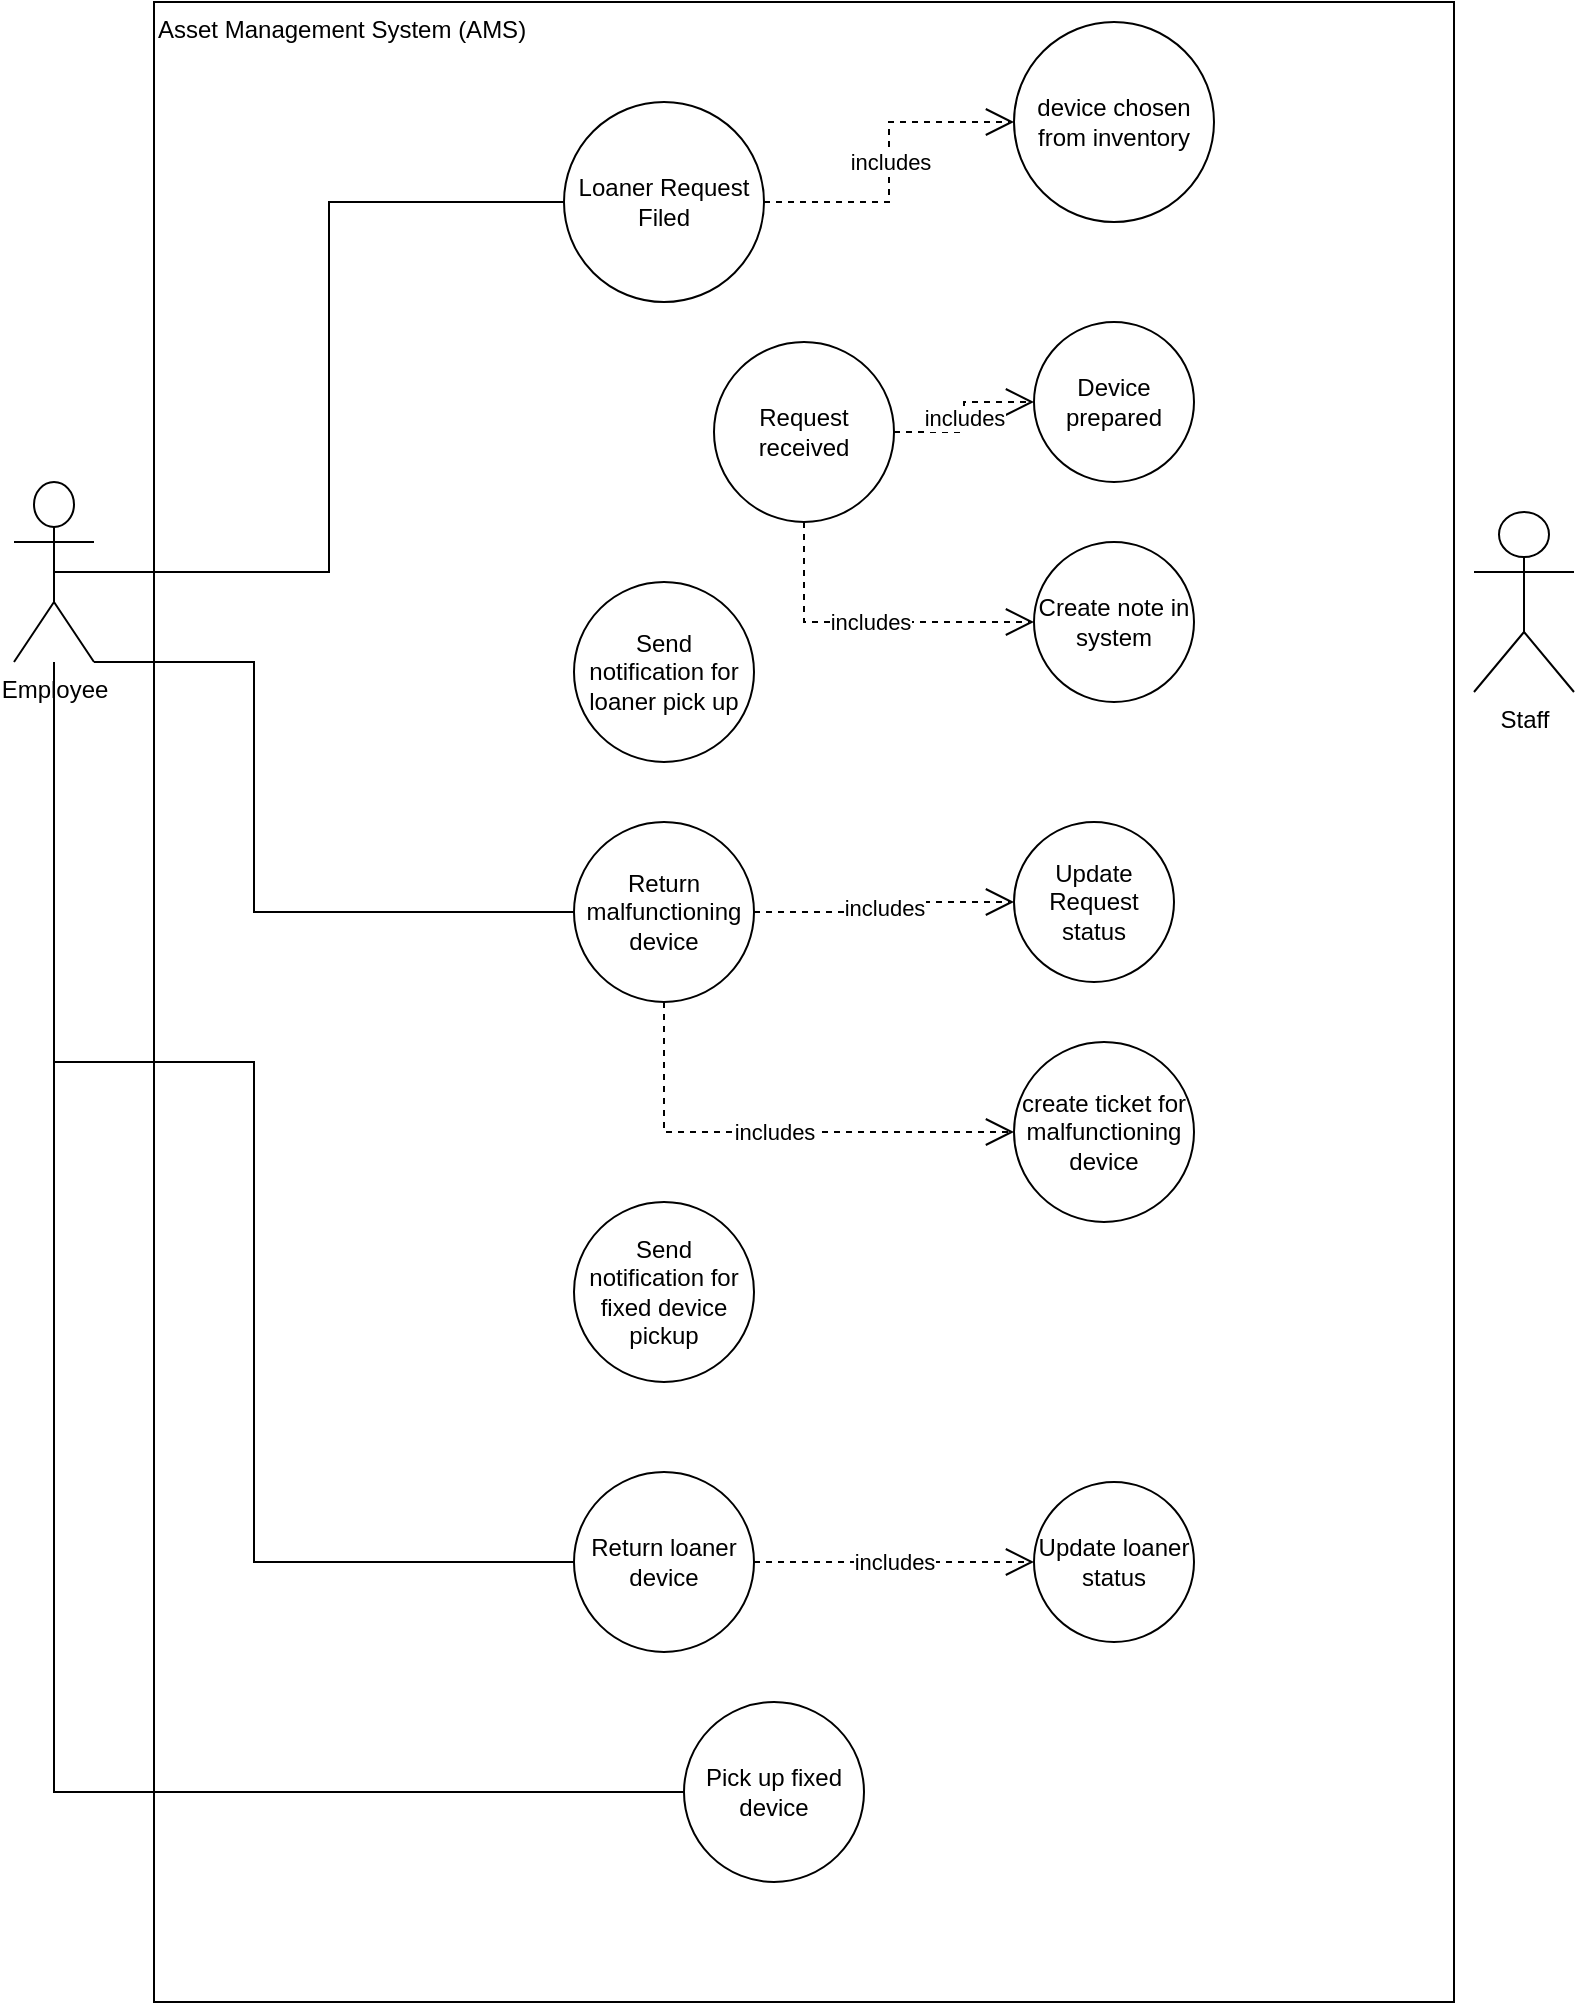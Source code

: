 <mxfile version="14.6.10" type="github">
  <diagram id="4Joo1i-Ju_F4ByNTrXHo" name="Page-1">
    <mxGraphModel dx="1049" dy="634" grid="1" gridSize="10" guides="1" tooltips="1" connect="1" arrows="1" fold="1" page="1" pageScale="1" pageWidth="850" pageHeight="1100" math="0" shadow="0">
      <root>
        <mxCell id="0" />
        <mxCell id="1" parent="0" />
        <mxCell id="axh8pNVTcihHNyuKykq5-4" value="" style="ellipse;whiteSpace=wrap;html=1;movable=0;resizable=0;rotatable=0;deletable=0;editable=0;connectable=0;" vertex="1" parent="1">
          <mxGeometry x="230" y="100" width="120" height="80" as="geometry" />
        </mxCell>
        <mxCell id="axh8pNVTcihHNyuKykq5-3" value="Asset Management System (AMS)" style="rounded=0;whiteSpace=wrap;html=1;align=left;verticalAlign=top;" vertex="1" parent="1">
          <mxGeometry x="120" y="40" width="650" height="1000" as="geometry" />
        </mxCell>
        <mxCell id="axh8pNVTcihHNyuKykq5-1" value="Employee" style="shape=umlActor;verticalLabelPosition=bottom;verticalAlign=top;html=1;outlineConnect=0;" vertex="1" parent="1">
          <mxGeometry x="50" y="280" width="40" height="90" as="geometry" />
        </mxCell>
        <mxCell id="axh8pNVTcihHNyuKykq5-2" value="Staff" style="shape=umlActor;verticalLabelPosition=bottom;verticalAlign=top;html=1;outlineConnect=0;" vertex="1" parent="1">
          <mxGeometry x="780" y="295" width="50" height="90" as="geometry" />
        </mxCell>
        <mxCell id="axh8pNVTcihHNyuKykq5-5" value="Loaner Request Filed" style="ellipse;whiteSpace=wrap;html=1;aspect=fixed;" vertex="1" parent="1">
          <mxGeometry x="325" y="90" width="100" height="100" as="geometry" />
        </mxCell>
        <mxCell id="axh8pNVTcihHNyuKykq5-6" value="device chosen from inventory" style="ellipse;whiteSpace=wrap;html=1;aspect=fixed;" vertex="1" parent="1">
          <mxGeometry x="550" y="50" width="100" height="100" as="geometry" />
        </mxCell>
        <mxCell id="axh8pNVTcihHNyuKykq5-7" value="Request received" style="ellipse;whiteSpace=wrap;html=1;aspect=fixed;" vertex="1" parent="1">
          <mxGeometry x="400" y="210" width="90" height="90" as="geometry" />
        </mxCell>
        <mxCell id="axh8pNVTcihHNyuKykq5-8" value="Device prepared" style="ellipse;whiteSpace=wrap;html=1;aspect=fixed;" vertex="1" parent="1">
          <mxGeometry x="560" y="200" width="80" height="80" as="geometry" />
        </mxCell>
        <mxCell id="axh8pNVTcihHNyuKykq5-9" value="Create note in system" style="ellipse;whiteSpace=wrap;html=1;aspect=fixed;" vertex="1" parent="1">
          <mxGeometry x="560" y="310" width="80" height="80" as="geometry" />
        </mxCell>
        <mxCell id="axh8pNVTcihHNyuKykq5-10" value="Send notification for loaner pick up" style="ellipse;whiteSpace=wrap;html=1;aspect=fixed;" vertex="1" parent="1">
          <mxGeometry x="330" y="330" width="90" height="90" as="geometry" />
        </mxCell>
        <mxCell id="axh8pNVTcihHNyuKykq5-11" value="Return malfunctioning device" style="ellipse;whiteSpace=wrap;html=1;aspect=fixed;" vertex="1" parent="1">
          <mxGeometry x="330" y="450" width="90" height="90" as="geometry" />
        </mxCell>
        <mxCell id="axh8pNVTcihHNyuKykq5-12" value="Update Request status" style="ellipse;whiteSpace=wrap;html=1;aspect=fixed;" vertex="1" parent="1">
          <mxGeometry x="550" y="450" width="80" height="80" as="geometry" />
        </mxCell>
        <mxCell id="axh8pNVTcihHNyuKykq5-13" value="create ticket for malfunctioning device" style="ellipse;whiteSpace=wrap;html=1;aspect=fixed;" vertex="1" parent="1">
          <mxGeometry x="550" y="560" width="90" height="90" as="geometry" />
        </mxCell>
        <mxCell id="axh8pNVTcihHNyuKykq5-14" value="Send notification for fixed device pickup" style="ellipse;whiteSpace=wrap;html=1;aspect=fixed;" vertex="1" parent="1">
          <mxGeometry x="330" y="640" width="90" height="90" as="geometry" />
        </mxCell>
        <mxCell id="axh8pNVTcihHNyuKykq5-15" value="Return loaner device" style="ellipse;whiteSpace=wrap;html=1;aspect=fixed;" vertex="1" parent="1">
          <mxGeometry x="330" y="775" width="90" height="90" as="geometry" />
        </mxCell>
        <mxCell id="axh8pNVTcihHNyuKykq5-16" value="Update loaner status" style="ellipse;whiteSpace=wrap;html=1;aspect=fixed;" vertex="1" parent="1">
          <mxGeometry x="560" y="780" width="80" height="80" as="geometry" />
        </mxCell>
        <mxCell id="axh8pNVTcihHNyuKykq5-17" value="Pick up fixed device" style="ellipse;whiteSpace=wrap;html=1;aspect=fixed;" vertex="1" parent="1">
          <mxGeometry x="385" y="890" width="90" height="90" as="geometry" />
        </mxCell>
        <mxCell id="axh8pNVTcihHNyuKykq5-30" value="" style="endArrow=none;html=1;rounded=0;edgeStyle=orthogonalEdgeStyle;exitX=0.5;exitY=0.5;exitDx=0;exitDy=0;exitPerimeter=0;entryX=0;entryY=0.5;entryDx=0;entryDy=0;" edge="1" parent="1" source="axh8pNVTcihHNyuKykq5-1" target="axh8pNVTcihHNyuKykq5-5">
          <mxGeometry width="50" height="50" relative="1" as="geometry">
            <mxPoint x="180" y="310" as="sourcePoint" />
            <mxPoint x="230" y="260" as="targetPoint" />
          </mxGeometry>
        </mxCell>
        <mxCell id="axh8pNVTcihHNyuKykq5-31" value="" style="endArrow=none;html=1;rounded=0;edgeStyle=orthogonalEdgeStyle;entryX=0;entryY=0.5;entryDx=0;entryDy=0;" edge="1" parent="1" source="axh8pNVTcihHNyuKykq5-1" target="axh8pNVTcihHNyuKykq5-11">
          <mxGeometry width="50" height="50" relative="1" as="geometry">
            <mxPoint x="400" y="360" as="sourcePoint" />
            <mxPoint x="450" y="310" as="targetPoint" />
            <Array as="points">
              <mxPoint x="170" y="370" />
              <mxPoint x="170" y="495" />
            </Array>
          </mxGeometry>
        </mxCell>
        <mxCell id="axh8pNVTcihHNyuKykq5-32" value="" style="endArrow=none;html=1;rounded=0;edgeStyle=orthogonalEdgeStyle;entryX=0;entryY=0.5;entryDx=0;entryDy=0;" edge="1" parent="1" source="axh8pNVTcihHNyuKykq5-1" target="axh8pNVTcihHNyuKykq5-15">
          <mxGeometry width="50" height="50" relative="1" as="geometry">
            <mxPoint x="400" y="670" as="sourcePoint" />
            <mxPoint x="450" y="620" as="targetPoint" />
            <Array as="points">
              <mxPoint x="70" y="570" />
              <mxPoint x="170" y="570" />
              <mxPoint x="170" y="820" />
            </Array>
          </mxGeometry>
        </mxCell>
        <mxCell id="axh8pNVTcihHNyuKykq5-33" value="" style="endArrow=none;html=1;rounded=0;edgeStyle=orthogonalEdgeStyle;entryX=0;entryY=0.5;entryDx=0;entryDy=0;" edge="1" parent="1" source="axh8pNVTcihHNyuKykq5-1" target="axh8pNVTcihHNyuKykq5-17">
          <mxGeometry width="50" height="50" relative="1" as="geometry">
            <mxPoint x="310" y="760" as="sourcePoint" />
            <mxPoint x="360" y="710" as="targetPoint" />
            <Array as="points">
              <mxPoint x="70" y="935" />
            </Array>
          </mxGeometry>
        </mxCell>
        <mxCell id="axh8pNVTcihHNyuKykq5-34" value="includes" style="endArrow=open;endSize=12;dashed=1;html=1;rounded=0;edgeStyle=orthogonalEdgeStyle;exitX=1;exitY=0.5;exitDx=0;exitDy=0;" edge="1" parent="1" source="axh8pNVTcihHNyuKykq5-5" target="axh8pNVTcihHNyuKykq5-6">
          <mxGeometry width="160" relative="1" as="geometry">
            <mxPoint x="250" y="350" as="sourcePoint" />
            <mxPoint x="410" y="350" as="targetPoint" />
          </mxGeometry>
        </mxCell>
        <mxCell id="axh8pNVTcihHNyuKykq5-35" value="includes" style="endArrow=open;endSize=12;dashed=1;html=1;rounded=0;edgeStyle=orthogonalEdgeStyle;" edge="1" parent="1" source="axh8pNVTcihHNyuKykq5-7" target="axh8pNVTcihHNyuKykq5-8">
          <mxGeometry width="160" relative="1" as="geometry">
            <mxPoint x="250" y="350" as="sourcePoint" />
            <mxPoint x="410" y="350" as="targetPoint" />
          </mxGeometry>
        </mxCell>
        <mxCell id="axh8pNVTcihHNyuKykq5-36" value="includes" style="endArrow=open;endSize=12;dashed=1;html=1;rounded=0;edgeStyle=orthogonalEdgeStyle;exitX=0.5;exitY=1;exitDx=0;exitDy=0;entryX=0;entryY=0.5;entryDx=0;entryDy=0;" edge="1" parent="1" source="axh8pNVTcihHNyuKykq5-7" target="axh8pNVTcihHNyuKykq5-9">
          <mxGeometry width="160" relative="1" as="geometry">
            <mxPoint x="250" y="350" as="sourcePoint" />
            <mxPoint x="410" y="350" as="targetPoint" />
          </mxGeometry>
        </mxCell>
        <mxCell id="axh8pNVTcihHNyuKykq5-37" value="includes" style="endArrow=open;endSize=12;dashed=1;html=1;rounded=0;edgeStyle=orthogonalEdgeStyle;" edge="1" parent="1" source="axh8pNVTcihHNyuKykq5-11" target="axh8pNVTcihHNyuKykq5-12">
          <mxGeometry width="160" relative="1" as="geometry">
            <mxPoint x="250" y="350" as="sourcePoint" />
            <mxPoint x="410" y="350" as="targetPoint" />
          </mxGeometry>
        </mxCell>
        <mxCell id="axh8pNVTcihHNyuKykq5-38" value="includes" style="endArrow=open;endSize=12;dashed=1;html=1;rounded=0;edgeStyle=orthogonalEdgeStyle;exitX=0.5;exitY=1;exitDx=0;exitDy=0;entryX=0;entryY=0.5;entryDx=0;entryDy=0;" edge="1" parent="1" source="axh8pNVTcihHNyuKykq5-11" target="axh8pNVTcihHNyuKykq5-13">
          <mxGeometry width="160" relative="1" as="geometry">
            <mxPoint x="250" y="350" as="sourcePoint" />
            <mxPoint x="410" y="350" as="targetPoint" />
          </mxGeometry>
        </mxCell>
        <mxCell id="axh8pNVTcihHNyuKykq5-39" value="includes" style="endArrow=open;endSize=12;dashed=1;html=1;rounded=0;edgeStyle=orthogonalEdgeStyle;exitX=1;exitY=0.5;exitDx=0;exitDy=0;" edge="1" parent="1" source="axh8pNVTcihHNyuKykq5-15" target="axh8pNVTcihHNyuKykq5-16">
          <mxGeometry width="160" relative="1" as="geometry">
            <mxPoint x="250" y="710" as="sourcePoint" />
            <mxPoint x="410" y="710" as="targetPoint" />
          </mxGeometry>
        </mxCell>
      </root>
    </mxGraphModel>
  </diagram>
</mxfile>

